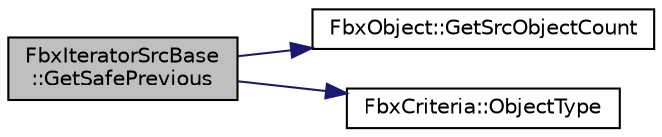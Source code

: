 digraph "FbxIteratorSrcBase::GetSafePrevious"
{
  edge [fontname="Helvetica",fontsize="10",labelfontname="Helvetica",labelfontsize="10"];
  node [fontname="Helvetica",fontsize="10",shape=record];
  rankdir="LR";
  Node25 [label="FbxIteratorSrcBase\l::GetSafePrevious",height=0.2,width=0.4,color="black", fillcolor="grey75", style="filled", fontcolor="black"];
  Node25 -> Node26 [color="midnightblue",fontsize="10",style="solid"];
  Node26 [label="FbxObject::GetSrcObjectCount",height=0.2,width=0.4,color="black", fillcolor="white", style="filled",URL="$class_fbx_object.html#a5fce56e85d5e0568243a5df99dabb42f"];
  Node25 -> Node27 [color="midnightblue",fontsize="10",style="solid"];
  Node27 [label="FbxCriteria::ObjectType",height=0.2,width=0.4,color="black", fillcolor="white", style="filled",URL="$class_fbx_criteria.html#a760d66022a8febcd3fd0c5fbbb534023"];
}
